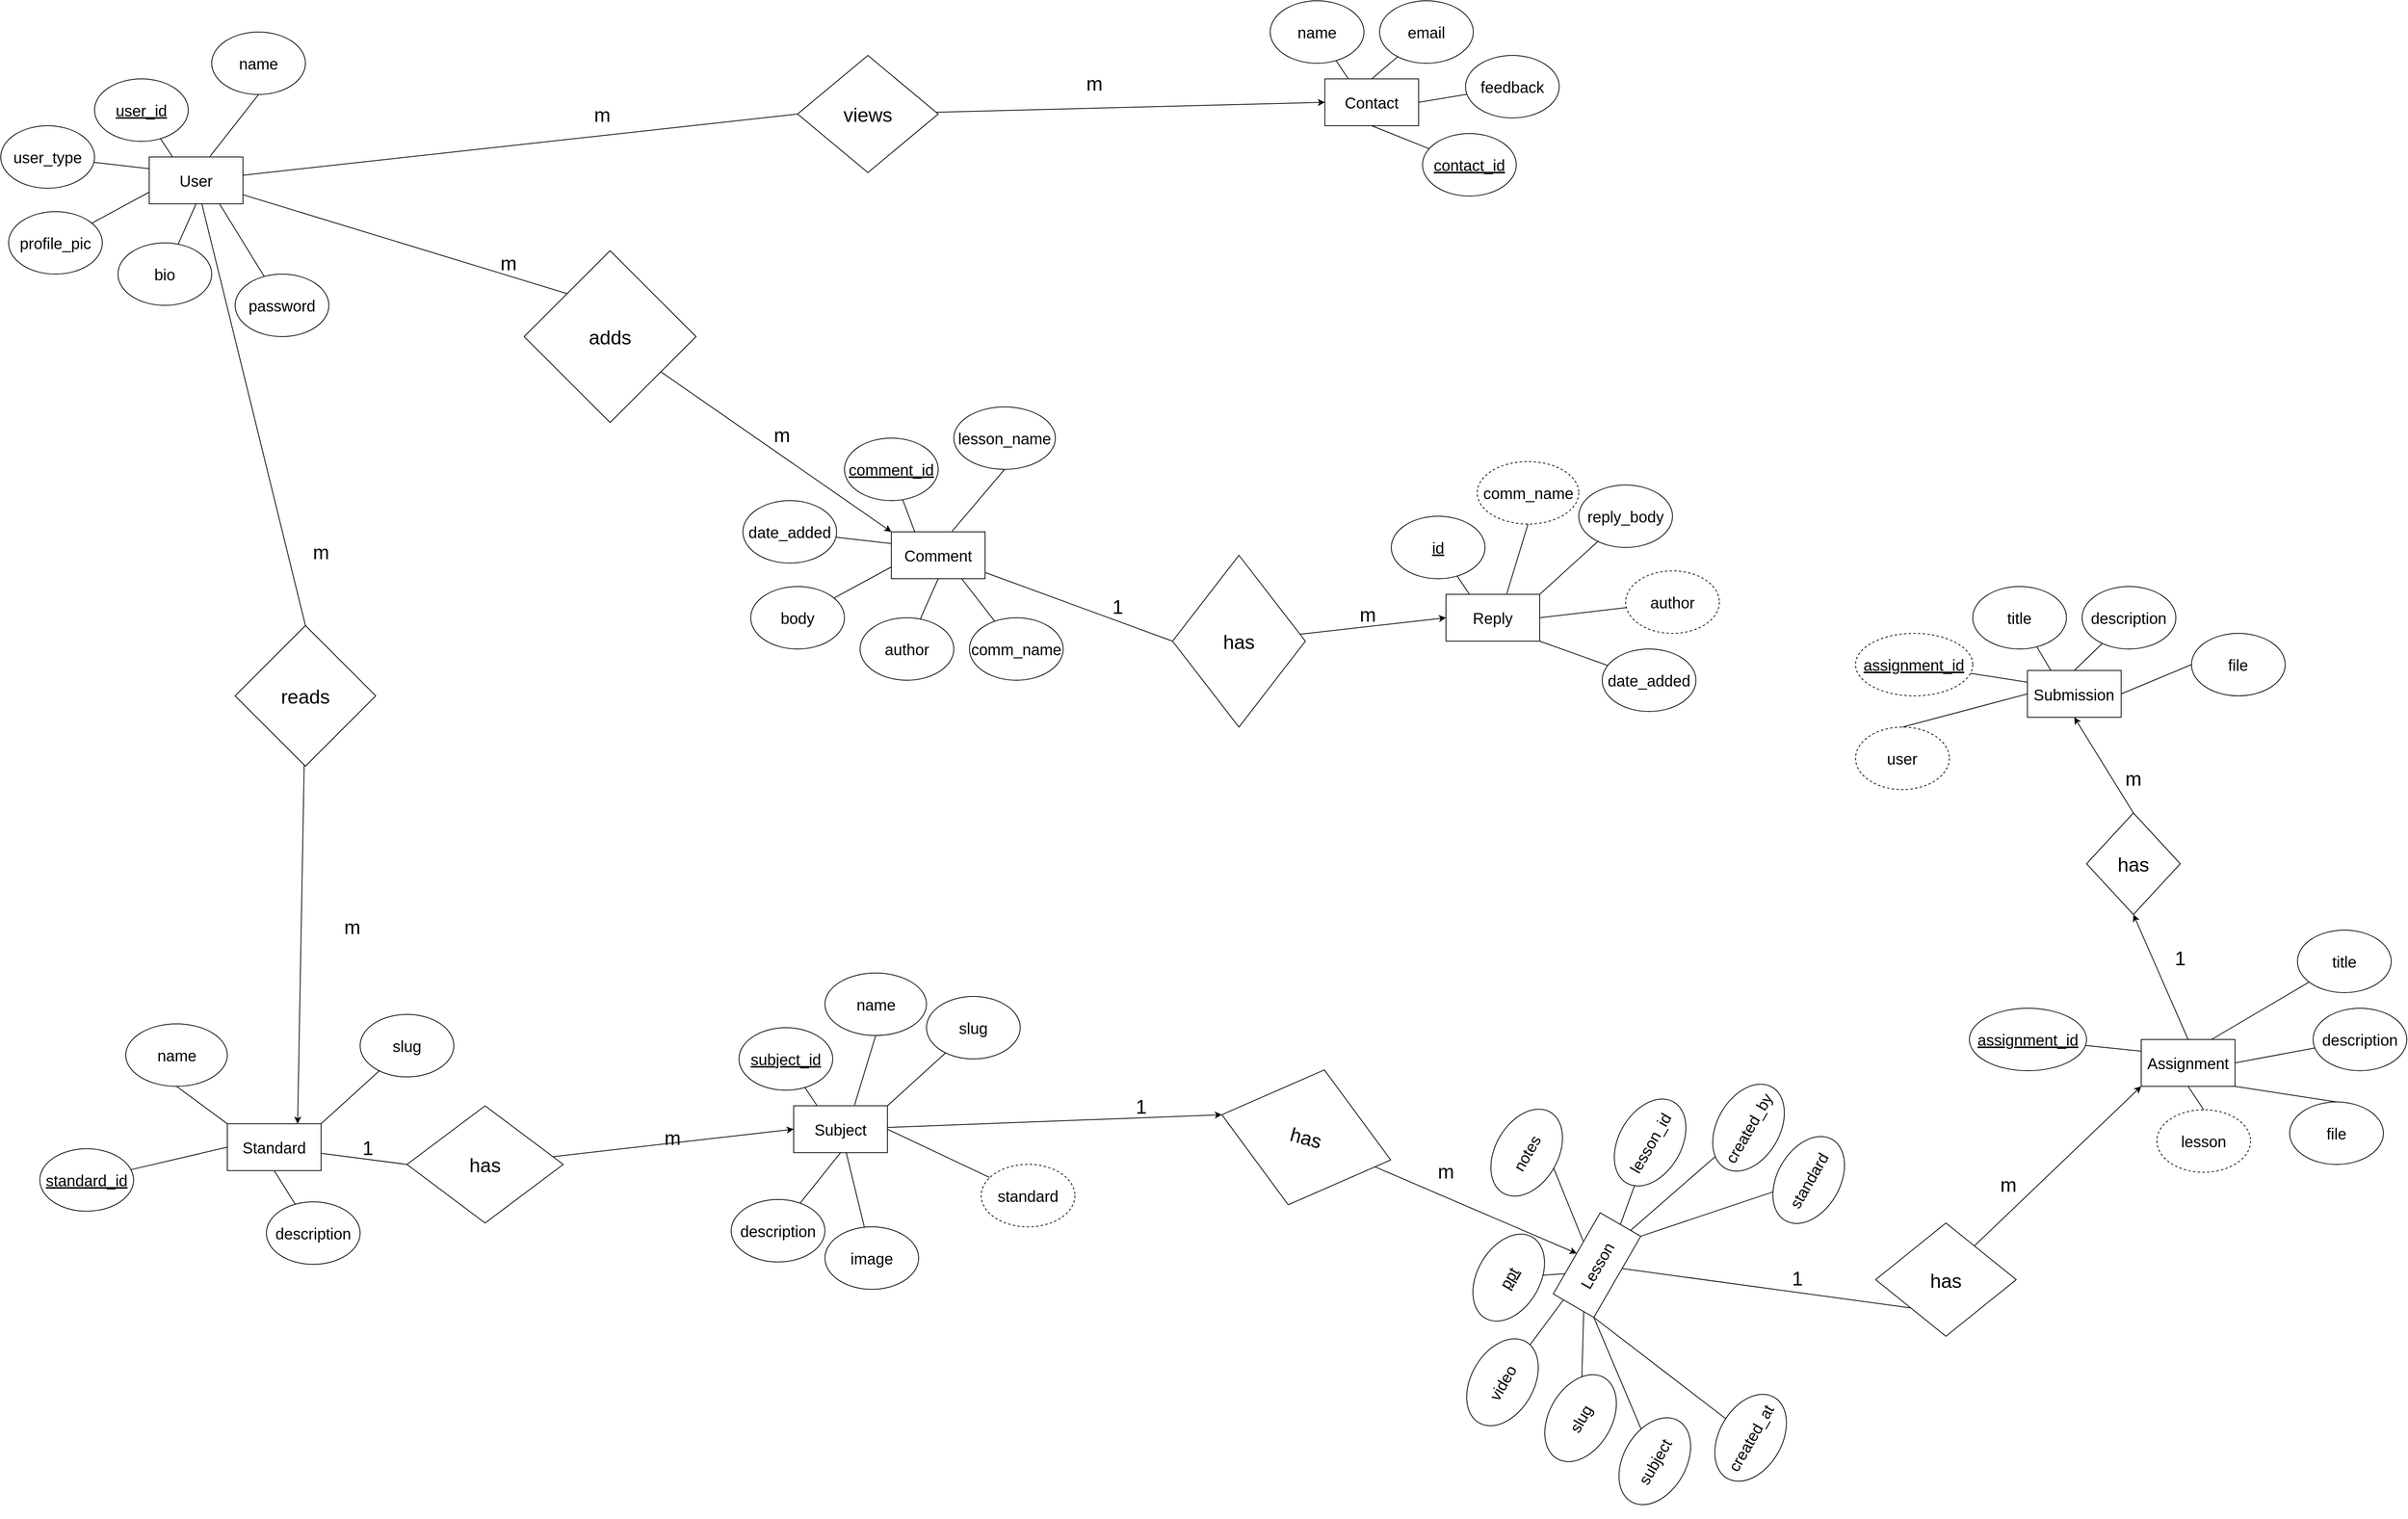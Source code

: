 <mxfile>
    <diagram id="Q6H8XPNYbtDZHGbil2yH" name="Page-1">
        <mxGraphModel dx="2422" dy="650" grid="1" gridSize="10" guides="1" tooltips="1" connect="1" arrows="1" fold="1" page="1" pageScale="1" pageWidth="850" pageHeight="1100" math="0" shadow="0">
            <root>
                <mxCell id="0"/>
                <mxCell id="1" parent="0"/>
                <mxCell id="144" value="" style="group" parent="1" vertex="1" connectable="0">
                    <mxGeometry x="-30" y="160" width="420" height="390" as="geometry"/>
                </mxCell>
                <mxCell id="4" value="&lt;font style=&quot;font-size: 20px&quot;&gt;User&lt;/font&gt;" style="rounded=0;whiteSpace=wrap;html=1;fontSize=13;" parent="144" vertex="1">
                    <mxGeometry x="190" y="160" width="120" height="60" as="geometry"/>
                </mxCell>
                <mxCell id="38" style="edgeStyle=none;html=1;entryX=0.25;entryY=0;entryDx=0;entryDy=0;fontSize=20;endArrow=0;endFill=1;" parent="144" source="5" target="4" edge="1">
                    <mxGeometry relative="1" as="geometry"/>
                </mxCell>
                <mxCell id="5" value="&lt;u&gt;user_id&lt;/u&gt;" style="ellipse;whiteSpace=wrap;html=1;fontSize=20;" parent="144" vertex="1">
                    <mxGeometry x="120" y="60" width="120" height="80" as="geometry"/>
                </mxCell>
                <mxCell id="39" style="edgeStyle=none;html=1;entryX=0;entryY=0.25;entryDx=0;entryDy=0;fontSize=20;endArrow=0&#10;;endFill=1;" parent="144" source="6" target="4" edge="1">
                    <mxGeometry relative="1" as="geometry"/>
                </mxCell>
                <mxCell id="6" value="user_type" style="ellipse;whiteSpace=wrap;html=1;fontSize=20;" parent="144" vertex="1">
                    <mxGeometry y="120" width="120" height="80" as="geometry"/>
                </mxCell>
                <mxCell id="40" style="edgeStyle=none;html=1;entryX=0;entryY=0.75;entryDx=0;entryDy=0;fontSize=20;endArrow=0;endFill=1;" parent="144" source="7" target="4" edge="1">
                    <mxGeometry relative="1" as="geometry"/>
                </mxCell>
                <mxCell id="7" value="profile_pic" style="ellipse;whiteSpace=wrap;html=1;fontSize=20;" parent="144" vertex="1">
                    <mxGeometry x="10" y="230" width="120" height="80" as="geometry"/>
                </mxCell>
                <mxCell id="41" style="edgeStyle=none;shape=connector;rounded=1;html=1;entryX=0.5;entryY=1;entryDx=0;entryDy=0;labelBackgroundColor=default;fontFamily=Helvetica;fontSize=20;fontColor=default;endArrow=0;endFill=1;strokeColor=default;" parent="144" source="8" target="4" edge="1">
                    <mxGeometry relative="1" as="geometry"/>
                </mxCell>
                <mxCell id="8" value="bio" style="ellipse;whiteSpace=wrap;html=1;fontSize=20;" parent="144" vertex="1">
                    <mxGeometry x="150" y="270" width="120" height="80" as="geometry"/>
                </mxCell>
                <mxCell id="9" value="name" style="ellipse;whiteSpace=wrap;html=1;fontSize=20;" parent="144" vertex="1">
                    <mxGeometry x="270" width="120" height="80" as="geometry"/>
                </mxCell>
                <mxCell id="31" value="" style="endArrow=none;html=1;fontSize=20;exitX=0.649;exitY=-0.014;exitDx=0;exitDy=0;entryX=0.5;entryY=1;entryDx=0;entryDy=0;exitPerimeter=0;" parent="144" source="4" target="9" edge="1">
                    <mxGeometry width="50" height="50" relative="1" as="geometry">
                        <mxPoint x="260" y="120" as="sourcePoint"/>
                        <mxPoint x="310" y="70" as="targetPoint"/>
                    </mxGeometry>
                </mxCell>
                <mxCell id="10" value="password" style="ellipse;whiteSpace=wrap;html=1;fontSize=20;" parent="144" vertex="1">
                    <mxGeometry x="300" y="310" width="120" height="80" as="geometry"/>
                </mxCell>
                <mxCell id="42" style="edgeStyle=none;shape=connector;rounded=1;html=1;entryX=0.75;entryY=1;entryDx=0;entryDy=0;labelBackgroundColor=default;fontFamily=Helvetica;fontSize=20;fontColor=default;endArrow=0;endFill=1;strokeColor=default;" parent="144" source="10" target="4" edge="1">
                    <mxGeometry relative="1" as="geometry"/>
                </mxCell>
                <mxCell id="147" value="" style="group" parent="1" vertex="1" connectable="0">
                    <mxGeometry x="920" y="640" width="410" height="350" as="geometry"/>
                </mxCell>
                <mxCell id="68" value="&lt;font style=&quot;font-size: 20px&quot;&gt;Comment&lt;/font&gt;" style="rounded=0;whiteSpace=wrap;html=1;fontSize=13;" parent="147" vertex="1">
                    <mxGeometry x="190" y="160" width="120" height="60" as="geometry"/>
                </mxCell>
                <mxCell id="69" style="edgeStyle=none;html=1;entryX=0.25;entryY=0;entryDx=0;entryDy=0;fontSize=20;endArrow=0;endFill=1;" parent="147" source="70" target="68" edge="1">
                    <mxGeometry relative="1" as="geometry"/>
                </mxCell>
                <mxCell id="70" value="&lt;u&gt;comment_id&lt;/u&gt;" style="ellipse;whiteSpace=wrap;html=1;fontSize=20;" parent="147" vertex="1">
                    <mxGeometry x="130" y="40" width="120" height="80" as="geometry"/>
                </mxCell>
                <mxCell id="71" style="edgeStyle=none;html=1;entryX=0;entryY=0.25;entryDx=0;entryDy=0;fontSize=20;endArrow=0&#10;;endFill=1;" parent="147" source="72" target="68" edge="1">
                    <mxGeometry relative="1" as="geometry"/>
                </mxCell>
                <mxCell id="72" value="date_added" style="ellipse;whiteSpace=wrap;html=1;fontSize=20;" parent="147" vertex="1">
                    <mxGeometry y="120" width="120" height="80" as="geometry"/>
                </mxCell>
                <mxCell id="73" style="edgeStyle=none;html=1;entryX=0;entryY=0.75;entryDx=0;entryDy=0;fontSize=20;endArrow=0;endFill=1;" parent="147" source="74" target="68" edge="1">
                    <mxGeometry relative="1" as="geometry"/>
                </mxCell>
                <mxCell id="74" value="body" style="ellipse;whiteSpace=wrap;html=1;fontSize=20;" parent="147" vertex="1">
                    <mxGeometry x="10" y="230" width="120" height="80" as="geometry"/>
                </mxCell>
                <mxCell id="75" style="edgeStyle=none;shape=connector;rounded=1;html=1;entryX=0.5;entryY=1;entryDx=0;entryDy=0;labelBackgroundColor=default;fontFamily=Helvetica;fontSize=20;fontColor=default;endArrow=0;endFill=1;strokeColor=default;" parent="147" source="76" target="68" edge="1">
                    <mxGeometry relative="1" as="geometry"/>
                </mxCell>
                <mxCell id="76" value="author" style="ellipse;whiteSpace=wrap;html=1;fontSize=20;" parent="147" vertex="1">
                    <mxGeometry x="150" y="270" width="120" height="80" as="geometry"/>
                </mxCell>
                <mxCell id="77" value="lesson_name" style="ellipse;whiteSpace=wrap;html=1;fontSize=20;" parent="147" vertex="1">
                    <mxGeometry x="270" width="130" height="80" as="geometry"/>
                </mxCell>
                <mxCell id="78" style="edgeStyle=none;shape=connector;rounded=1;html=1;entryX=0.75;entryY=1;entryDx=0;entryDy=0;labelBackgroundColor=default;fontFamily=Helvetica;fontSize=20;fontColor=default;endArrow=0;endFill=1;strokeColor=default;" parent="147" source="79" target="68" edge="1">
                    <mxGeometry relative="1" as="geometry"/>
                </mxCell>
                <mxCell id="79" value="comm_name" style="ellipse;whiteSpace=wrap;html=1;fontSize=20;" parent="147" vertex="1">
                    <mxGeometry x="290" y="270" width="120" height="80" as="geometry"/>
                </mxCell>
                <mxCell id="80" value="" style="endArrow=none;html=1;fontSize=20;exitX=0.649;exitY=-0.014;exitDx=0;exitDy=0;entryX=0.5;entryY=1;entryDx=0;entryDy=0;exitPerimeter=0;" parent="147" source="68" target="77" edge="1">
                    <mxGeometry width="50" height="50" relative="1" as="geometry">
                        <mxPoint x="260" y="120" as="sourcePoint"/>
                        <mxPoint x="310" y="70" as="targetPoint"/>
                    </mxGeometry>
                </mxCell>
                <mxCell id="149" value="" style="group" parent="1" vertex="1" connectable="0">
                    <mxGeometry x="1750" y="710" width="420" height="320" as="geometry"/>
                </mxCell>
                <mxCell id="81" value="&lt;font style=&quot;font-size: 20px&quot;&gt;Reply&lt;/font&gt;" style="rounded=0;whiteSpace=wrap;html=1;fontSize=13;" parent="149" vertex="1">
                    <mxGeometry x="70" y="170" width="120" height="60" as="geometry"/>
                </mxCell>
                <mxCell id="82" style="edgeStyle=none;html=1;entryX=0.25;entryY=0;entryDx=0;entryDy=0;fontSize=20;endArrow=0;endFill=1;" parent="149" source="83" target="81" edge="1">
                    <mxGeometry relative="1" as="geometry"/>
                </mxCell>
                <mxCell id="83" value="&lt;u&gt;id&lt;/u&gt;" style="ellipse;whiteSpace=wrap;html=1;fontSize=20;" parent="149" vertex="1">
                    <mxGeometry y="70" width="120" height="80" as="geometry"/>
                </mxCell>
                <mxCell id="84" style="edgeStyle=none;html=1;entryX=1;entryY=1;entryDx=0;entryDy=0;fontSize=20;endArrow=0&#10;;endFill=1;" parent="149" source="85" target="81" edge="1">
                    <mxGeometry relative="1" as="geometry"/>
                </mxCell>
                <mxCell id="85" value="date_added" style="ellipse;whiteSpace=wrap;html=1;fontSize=20;" parent="149" vertex="1">
                    <mxGeometry x="270" y="240" width="120" height="80" as="geometry"/>
                </mxCell>
                <mxCell id="88" style="edgeStyle=none;shape=connector;rounded=1;html=1;entryX=1;entryY=0.5;entryDx=0;entryDy=0;labelBackgroundColor=default;fontFamily=Helvetica;fontSize=20;fontColor=default;endArrow=0;endFill=1;strokeColor=default;" parent="149" source="89" target="81" edge="1">
                    <mxGeometry relative="1" as="geometry"/>
                </mxCell>
                <mxCell id="89" value="author" style="ellipse;whiteSpace=wrap;html=1;fontSize=20;dashed=1;" parent="149" vertex="1">
                    <mxGeometry x="300" y="140" width="120" height="80" as="geometry"/>
                </mxCell>
                <mxCell id="90" value="comm_name" style="ellipse;whiteSpace=dotted;html=1;fontSize=20;dashed=1;" parent="149" vertex="1">
                    <mxGeometry x="110" width="130" height="80" as="geometry"/>
                </mxCell>
                <mxCell id="91" style="edgeStyle=none;shape=connector;rounded=1;html=1;entryX=1;entryY=0;entryDx=0;entryDy=0;labelBackgroundColor=default;fontFamily=Helvetica;fontSize=20;fontColor=default;endArrow=0;endFill=1;strokeColor=default;" parent="149" source="92" target="81" edge="1">
                    <mxGeometry relative="1" as="geometry"/>
                </mxCell>
                <mxCell id="92" value="reply_body" style="ellipse;whiteSpace=wrap;html=1;fontSize=20;" parent="149" vertex="1">
                    <mxGeometry x="240" y="30" width="120" height="80" as="geometry"/>
                </mxCell>
                <mxCell id="93" value="" style="endArrow=none;html=1;fontSize=20;exitX=0.649;exitY=-0.014;exitDx=0;exitDy=0;entryX=0.5;entryY=1;entryDx=0;entryDy=0;exitPerimeter=0;" parent="149" source="81" target="90" edge="1">
                    <mxGeometry width="50" height="50" relative="1" as="geometry">
                        <mxPoint x="140" y="130" as="sourcePoint"/>
                        <mxPoint x="190" y="80" as="targetPoint"/>
                    </mxGeometry>
                </mxCell>
                <mxCell id="157" style="edgeStyle=none;rounded=0;html=1;entryX=0;entryY=0;entryDx=0;entryDy=0;fontSize=25;startArrow=none;" parent="1" source="158" target="68" edge="1">
                    <mxGeometry relative="1" as="geometry"/>
                </mxCell>
                <mxCell id="158" value="adds" style="rhombus;whiteSpace=wrap;html=1;fontSize=25;" parent="1" vertex="1">
                    <mxGeometry x="640" y="440" width="220" height="220" as="geometry"/>
                </mxCell>
                <mxCell id="159" value="" style="edgeStyle=none;rounded=0;html=1;entryX=0;entryY=0;entryDx=0;entryDy=0;fontSize=25;endArrow=none;" parent="1" source="4" target="158" edge="1">
                    <mxGeometry relative="1" as="geometry">
                        <mxPoint x="293.729" y="210" as="sourcePoint"/>
                        <mxPoint x="1110" y="770" as="targetPoint"/>
                    </mxGeometry>
                </mxCell>
                <mxCell id="160" style="edgeStyle=none;rounded=0;html=1;entryX=0;entryY=0.5;entryDx=0;entryDy=0;fontSize=25;startArrow=none;" parent="1" source="161" target="81" edge="1">
                    <mxGeometry relative="1" as="geometry"/>
                </mxCell>
                <mxCell id="161" value="has" style="rhombus;whiteSpace=wrap;html=1;fontSize=25;" parent="1" vertex="1">
                    <mxGeometry x="1470" y="830" width="170" height="220" as="geometry"/>
                </mxCell>
                <mxCell id="162" value="" style="edgeStyle=none;rounded=0;html=1;entryX=0;entryY=0.5;entryDx=0;entryDy=0;fontSize=25;endArrow=none;" parent="1" source="68" target="161" edge="1">
                    <mxGeometry relative="1" as="geometry">
                        <mxPoint x="1230" y="812.353" as="sourcePoint"/>
                        <mxPoint x="1850" y="940" as="targetPoint"/>
                    </mxGeometry>
                </mxCell>
                <mxCell id="215" value="" style="group" parent="1" vertex="1" connectable="0">
                    <mxGeometry x="1475" y="120" width="490" height="160" as="geometry"/>
                </mxCell>
                <mxCell id="216" value="&lt;font style=&quot;font-size: 20px&quot;&gt;Contact&lt;/font&gt;" style="rounded=0;whiteSpace=wrap;html=1;fontSize=13;" parent="215" vertex="1">
                    <mxGeometry x="190" y="100" width="120" height="60" as="geometry"/>
                </mxCell>
                <mxCell id="217" style="edgeStyle=none;shape=connector;rounded=1;html=1;entryX=0.25;entryY=0;entryDx=0;entryDy=0;labelBackgroundColor=default;fontFamily=Helvetica;fontSize=20;fontColor=default;endArrow=0;endFill=1;strokeColor=default;" parent="215" source="218" target="216" edge="1">
                    <mxGeometry relative="1" as="geometry"/>
                </mxCell>
                <mxCell id="218" value="name" style="ellipse;whiteSpace=wrap;html=1;fontSize=20;" parent="215" vertex="1">
                    <mxGeometry x="120" width="120" height="80" as="geometry"/>
                </mxCell>
                <mxCell id="221" style="edgeStyle=none;shape=connector;rounded=1;html=1;entryX=0.5;entryY=0;entryDx=0;entryDy=0;labelBackgroundColor=default;fontFamily=Helvetica;fontSize=20;fontColor=default;endArrow=0;endFill=1;strokeColor=default;" parent="215" source="222" target="216" edge="1">
                    <mxGeometry relative="1" as="geometry"/>
                </mxCell>
                <mxCell id="222" value="email" style="ellipse;whiteSpace=wrap;html=1;fontSize=20;" parent="215" vertex="1">
                    <mxGeometry x="260" width="120" height="80" as="geometry"/>
                </mxCell>
                <mxCell id="223" style="edgeStyle=none;shape=connector;rounded=1;html=1;entryX=1;entryY=0.5;entryDx=0;entryDy=0;labelBackgroundColor=default;fontFamily=Helvetica;fontSize=20;fontColor=default;endArrow=0;endFill=1;strokeColor=default;" parent="215" source="224" target="216" edge="1">
                    <mxGeometry relative="1" as="geometry"/>
                </mxCell>
                <mxCell id="224" value="feedback" style="ellipse;whiteSpace=wrap;html=1;fontSize=20;" parent="215" vertex="1">
                    <mxGeometry x="370" y="70" width="120" height="80" as="geometry"/>
                </mxCell>
                <mxCell id="225" value="" style="group" parent="1" vertex="1" connectable="0">
                    <mxGeometry x="190" y="1387.91" width="360" height="350" as="geometry"/>
                </mxCell>
                <mxCell id="226" value="&lt;font style=&quot;font-size: 20px&quot;&gt;Standard&lt;/font&gt;" style="rounded=0;whiteSpace=wrap;html=1;fontSize=13;" parent="225" vertex="1">
                    <mxGeometry x="70" y="170" width="120" height="60" as="geometry"/>
                </mxCell>
                <mxCell id="230" style="edgeStyle=none;shape=connector;rounded=1;html=1;entryX=1;entryY=0;entryDx=0;entryDy=0;labelBackgroundColor=default;fontFamily=Helvetica;fontSize=20;fontColor=default;endArrow=0;endFill=1;strokeColor=default;" parent="225" source="231" target="226" edge="1">
                    <mxGeometry relative="1" as="geometry"/>
                </mxCell>
                <mxCell id="231" value="slug" style="ellipse;whiteSpace=wrap;html=1;fontSize=20;" parent="225" vertex="1">
                    <mxGeometry x="240" y="30" width="120" height="80" as="geometry"/>
                </mxCell>
                <mxCell id="233" style="edgeStyle=none;html=1;entryX=0.5;entryY=1;entryDx=0;entryDy=0;fontSize=20;endArrow=0&#10;;endFill=1;" parent="225" source="234" target="226" edge="1">
                    <mxGeometry relative="1" as="geometry">
                        <mxPoint x="40" y="260" as="targetPoint"/>
                    </mxGeometry>
                </mxCell>
                <mxCell id="234" value="description" style="ellipse;whiteSpace=wrap;html=1;fontSize=20;" parent="225" vertex="1">
                    <mxGeometry x="120" y="270" width="120" height="80" as="geometry"/>
                </mxCell>
                <mxCell id="229" value="name" style="ellipse;whiteSpace=dotted;html=1;fontSize=20;" parent="225" vertex="1">
                    <mxGeometry x="-60" y="42.09" width="130" height="80" as="geometry"/>
                </mxCell>
                <mxCell id="232" value="" style="endArrow=none;html=1;fontSize=20;exitX=0;exitY=0;exitDx=0;exitDy=0;entryX=0.5;entryY=1;entryDx=0;entryDy=0;" parent="225" source="226" target="229" edge="1">
                    <mxGeometry width="50" height="50" relative="1" as="geometry">
                        <mxPoint x="130" y="232.09" as="sourcePoint"/>
                        <mxPoint x="180" y="182.09" as="targetPoint"/>
                    </mxGeometry>
                </mxCell>
                <mxCell id="404" value="1" style="text;html=1;strokeColor=none;fillColor=none;align=center;verticalAlign=middle;whiteSpace=wrap;rounded=0;fontSize=25;" vertex="1" parent="225">
                    <mxGeometry x="220" y="185" width="60" height="30" as="geometry"/>
                </mxCell>
                <mxCell id="235" value="" style="group" parent="1" vertex="1" connectable="0">
                    <mxGeometry x="915" y="1364.91" width="420" height="405" as="geometry"/>
                </mxCell>
                <mxCell id="236" value="&lt;font style=&quot;font-size: 20px&quot;&gt;Subject&lt;/font&gt;" style="rounded=0;whiteSpace=wrap;html=1;fontSize=13;" parent="235" vertex="1">
                    <mxGeometry x="70" y="170" width="120" height="60" as="geometry"/>
                </mxCell>
                <mxCell id="237" style="edgeStyle=none;html=1;entryX=0.25;entryY=0;entryDx=0;entryDy=0;fontSize=20;endArrow=0;endFill=1;" parent="235" source="238" target="236" edge="1">
                    <mxGeometry relative="1" as="geometry"/>
                </mxCell>
                <mxCell id="238" value="&lt;u&gt;subject_id&lt;/u&gt;" style="ellipse;whiteSpace=wrap;html=1;fontSize=20;" parent="235" vertex="1">
                    <mxGeometry y="70" width="120" height="80" as="geometry"/>
                </mxCell>
                <mxCell id="241" style="edgeStyle=none;shape=connector;rounded=1;html=1;entryX=1;entryY=0.5;entryDx=0;entryDy=0;labelBackgroundColor=default;fontFamily=Helvetica;fontSize=20;fontColor=default;endArrow=0;endFill=1;strokeColor=default;" parent="235" source="242" target="236" edge="1">
                    <mxGeometry relative="1" as="geometry"/>
                </mxCell>
                <mxCell id="242" value="standard" style="ellipse;whiteSpace=wrap;html=1;fontSize=20;dashed=1;" parent="235" vertex="1">
                    <mxGeometry x="310" y="245" width="120" height="80" as="geometry"/>
                </mxCell>
                <mxCell id="243" value="name" style="ellipse;whiteSpace=dotted;html=1;fontSize=20;" parent="235" vertex="1">
                    <mxGeometry x="110" width="130" height="80" as="geometry"/>
                </mxCell>
                <mxCell id="244" style="edgeStyle=none;shape=connector;rounded=1;html=1;entryX=1;entryY=0;entryDx=0;entryDy=0;labelBackgroundColor=default;fontFamily=Helvetica;fontSize=20;fontColor=default;endArrow=0;endFill=1;strokeColor=default;" parent="235" source="245" target="236" edge="1">
                    <mxGeometry relative="1" as="geometry"/>
                </mxCell>
                <mxCell id="245" value="slug" style="ellipse;whiteSpace=wrap;html=1;fontSize=20;" parent="235" vertex="1">
                    <mxGeometry x="240" y="30" width="120" height="80" as="geometry"/>
                </mxCell>
                <mxCell id="246" value="" style="endArrow=none;html=1;fontSize=20;exitX=0.649;exitY=-0.014;exitDx=0;exitDy=0;entryX=0.5;entryY=1;entryDx=0;entryDy=0;exitPerimeter=0;" parent="235" source="236" target="243" edge="1">
                    <mxGeometry width="50" height="50" relative="1" as="geometry">
                        <mxPoint x="140" y="130" as="sourcePoint"/>
                        <mxPoint x="190" y="80" as="targetPoint"/>
                    </mxGeometry>
                </mxCell>
                <mxCell id="247" style="edgeStyle=none;html=1;entryX=0.5;entryY=1;entryDx=0;entryDy=0;fontSize=20;endArrow=0&#10;;endFill=1;" parent="235" source="248" target="236" edge="1">
                    <mxGeometry relative="1" as="geometry">
                        <mxPoint x="40" y="260" as="targetPoint"/>
                    </mxGeometry>
                </mxCell>
                <mxCell id="248" value="description" style="ellipse;whiteSpace=wrap;html=1;fontSize=20;" parent="235" vertex="1">
                    <mxGeometry x="-10" y="290" width="120" height="80" as="geometry"/>
                </mxCell>
                <mxCell id="240" value="image" style="ellipse;whiteSpace=wrap;html=1;fontSize=20;" parent="235" vertex="1">
                    <mxGeometry x="110" y="325" width="120" height="80" as="geometry"/>
                </mxCell>
                <mxCell id="239" style="edgeStyle=none;html=1;fontSize=20;endArrow=0&#10;;endFill=1;" parent="235" source="240" target="236" edge="1">
                    <mxGeometry relative="1" as="geometry"/>
                </mxCell>
                <mxCell id="327" value="" style="group" parent="1" vertex="1" connectable="0">
                    <mxGeometry x="2490" y="1350" width="530" height="270" as="geometry"/>
                </mxCell>
                <mxCell id="328" value="&lt;font style=&quot;font-size: 20px&quot;&gt;Assignment&lt;/font&gt;" style="rounded=0;whiteSpace=wrap;html=1;fontSize=13;" parent="327" vertex="1">
                    <mxGeometry x="220" y="100" width="120" height="60" as="geometry"/>
                </mxCell>
                <mxCell id="329" style="edgeStyle=none;shape=connector;rounded=1;html=1;entryX=0.75;entryY=0;entryDx=0;entryDy=0;labelBackgroundColor=default;fontFamily=Helvetica;fontSize=20;fontColor=default;endArrow=0;endFill=1;strokeColor=default;" parent="327" source="330" target="328" edge="1">
                    <mxGeometry relative="1" as="geometry"/>
                </mxCell>
                <mxCell id="330" value="title" style="ellipse;whiteSpace=wrap;html=1;fontSize=20;" parent="327" vertex="1">
                    <mxGeometry x="420" y="-40" width="120" height="80" as="geometry"/>
                </mxCell>
                <mxCell id="331" style="edgeStyle=none;shape=connector;rounded=1;html=1;entryX=0;entryY=0.25;entryDx=0;entryDy=0;labelBackgroundColor=default;fontFamily=Helvetica;fontSize=20;fontColor=default;endArrow=0;endFill=1;strokeColor=default;" parent="327" source="332" target="328" edge="1">
                    <mxGeometry relative="1" as="geometry"/>
                </mxCell>
                <mxCell id="332" value="&lt;u&gt;assignment_id&lt;/u&gt;" style="ellipse;whiteSpace=wrap;html=1;fontSize=20;" parent="327" vertex="1">
                    <mxGeometry y="60" width="150" height="80" as="geometry"/>
                </mxCell>
                <mxCell id="333" style="edgeStyle=none;shape=connector;rounded=1;html=1;entryX=1;entryY=0.5;entryDx=0;entryDy=0;labelBackgroundColor=default;fontFamily=Helvetica;fontSize=20;fontColor=default;endArrow=0;endFill=1;strokeColor=default;" parent="327" source="334" target="328" edge="1">
                    <mxGeometry relative="1" as="geometry"/>
                </mxCell>
                <mxCell id="334" value="description" style="ellipse;whiteSpace=wrap;html=1;fontSize=20;" parent="327" vertex="1">
                    <mxGeometry x="440" y="60" width="120" height="80" as="geometry"/>
                </mxCell>
                <mxCell id="337" value="&lt;font style=&quot;font-size: 20px&quot;&gt;file&lt;/font&gt;" style="ellipse;whiteSpace=wrap;html=1;" parent="327" vertex="1">
                    <mxGeometry x="410" y="180" width="120" height="80" as="geometry"/>
                </mxCell>
                <mxCell id="338" value="&lt;font style=&quot;font-size: 20px&quot;&gt;lesson&lt;/font&gt;" style="ellipse;whiteSpace=wrap;html=1;dashed=1;" parent="327" vertex="1">
                    <mxGeometry x="240" y="190" width="120" height="80" as="geometry"/>
                </mxCell>
                <mxCell id="339" style="edgeStyle=none;shape=connector;rounded=1;html=1;entryX=0.5;entryY=1;entryDx=0;entryDy=0;labelBackgroundColor=default;fontFamily=Helvetica;fontSize=20;fontColor=default;endArrow=0;endFill=1;strokeColor=default;exitX=0.5;exitY=0;exitDx=0;exitDy=0;" parent="327" source="338" target="328" edge="1">
                    <mxGeometry relative="1" as="geometry">
                        <mxPoint x="149.824" y="130.118" as="sourcePoint"/>
                        <mxPoint x="230" y="155" as="targetPoint"/>
                    </mxGeometry>
                </mxCell>
                <mxCell id="340" style="edgeStyle=none;shape=connector;rounded=1;html=1;entryX=1;entryY=1;entryDx=0;entryDy=0;labelBackgroundColor=default;fontFamily=Helvetica;fontSize=20;fontColor=default;endArrow=0;endFill=1;strokeColor=default;exitX=0.5;exitY=0;exitDx=0;exitDy=0;" parent="327" source="337" target="328" edge="1">
                    <mxGeometry relative="1" as="geometry">
                        <mxPoint x="380" y="200" as="sourcePoint"/>
                        <mxPoint x="360" y="170" as="targetPoint"/>
                        <Array as="points"/>
                    </mxGeometry>
                </mxCell>
                <mxCell id="375" style="edgeStyle=none;rounded=0;html=1;entryX=0;entryY=1;entryDx=0;entryDy=0;fontSize=25;startArrow=none;" parent="1" source="376" target="328" edge="1">
                    <mxGeometry relative="1" as="geometry">
                        <Array as="points">
                            <mxPoint x="2480" y="1730"/>
                        </Array>
                    </mxGeometry>
                </mxCell>
                <mxCell id="341" value="&lt;font style=&quot;font-size: 20px&quot;&gt;Lesson&lt;/font&gt;" style="rounded=0;whiteSpace=wrap;html=1;fontSize=13;rotation=-60;" parent="1" vertex="1">
                    <mxGeometry x="1953.326" y="1708.905" width="120" height="60" as="geometry"/>
                </mxCell>
                <mxCell id="342" style="edgeStyle=none;html=1;entryX=0.25;entryY=0;entryDx=0;entryDy=0;fontSize=20;endArrow=0;endFill=1;" parent="1" source="343" target="341" edge="1">
                    <mxGeometry relative="1" as="geometry"/>
                </mxCell>
                <mxCell id="343" value="&lt;u&gt;ppt&lt;/u&gt;" style="ellipse;whiteSpace=wrap;html=1;fontSize=20;rotation=-60;" parent="1" vertex="1">
                    <mxGeometry x="1840.326" y="1714.905" width="120" height="80" as="geometry"/>
                </mxCell>
                <mxCell id="344" style="edgeStyle=none;html=1;entryX=0;entryY=0.25;entryDx=0;entryDy=0;fontSize=20;endArrow=0&#10;;endFill=1;" parent="1" source="345" target="341" edge="1">
                    <mxGeometry relative="1" as="geometry"/>
                </mxCell>
                <mxCell id="345" value="video" style="ellipse;whiteSpace=wrap;html=1;fontSize=20;rotation=-60;" parent="1" vertex="1">
                    <mxGeometry x="1832.326" y="1848.905" width="120" height="80" as="geometry"/>
                </mxCell>
                <mxCell id="346" style="edgeStyle=none;html=1;entryX=0;entryY=0.75;entryDx=0;entryDy=0;fontSize=20;endArrow=0;endFill=1;" parent="1" source="347" target="341" edge="1">
                    <mxGeometry relative="1" as="geometry"/>
                </mxCell>
                <mxCell id="347" value="slug" style="ellipse;whiteSpace=wrap;html=1;fontSize=20;rotation=-60;" parent="1" vertex="1">
                    <mxGeometry x="1932.326" y="1894.905" width="120" height="80" as="geometry"/>
                </mxCell>
                <mxCell id="349" value="notes" style="ellipse;whiteSpace=wrap;html=1;fontSize=20;rotation=-60;" parent="1" vertex="1">
                    <mxGeometry x="1863.326" y="1554.905" width="120" height="80" as="geometry"/>
                </mxCell>
                <mxCell id="350" style="edgeStyle=none;shape=connector;rounded=1;html=1;entryX=0;entryY=1;entryDx=0;entryDy=0;labelBackgroundColor=default;fontFamily=Helvetica;fontSize=20;fontColor=default;endArrow=0;endFill=1;strokeColor=default;" parent="1" source="351" target="341" edge="1">
                    <mxGeometry relative="1" as="geometry"/>
                </mxCell>
                <mxCell id="351" value="subject" style="ellipse;whiteSpace=wrap;html=1;fontSize=20;rotation=-60;" parent="1" vertex="1">
                    <mxGeometry x="2027.326" y="1949.995" width="120" height="80" as="geometry"/>
                </mxCell>
                <mxCell id="352" value="" style="endArrow=none;html=1;fontSize=20;exitX=0.649;exitY=-0.014;exitDx=0;exitDy=0;entryX=0.5;entryY=1;entryDx=0;entryDy=0;exitPerimeter=0;" parent="1" source="341" target="349" edge="1">
                    <mxGeometry width="50" height="50" relative="1" as="geometry">
                        <mxPoint x="528.326" y="421.355" as="sourcePoint"/>
                        <mxPoint x="509.326" y="353.355" as="targetPoint"/>
                    </mxGeometry>
                </mxCell>
                <mxCell id="353" style="edgeStyle=none;shape=connector;rounded=1;html=1;entryX=1;entryY=0.5;entryDx=0;entryDy=0;labelBackgroundColor=default;fontFamily=Helvetica;fontSize=20;fontColor=default;endArrow=0;endFill=1;strokeColor=default;" parent="1" source="354" target="341" edge="1">
                    <mxGeometry relative="1" as="geometry"/>
                </mxCell>
                <mxCell id="354" value="lesson_id" style="ellipse;whiteSpace=wrap;html=1;fontFamily=Helvetica;fontSize=20;fontColor=default;rotation=-60;" parent="1" vertex="1">
                    <mxGeometry x="2021.326" y="1541.905" width="120" height="80" as="geometry"/>
                </mxCell>
                <mxCell id="355" style="edgeStyle=none;shape=connector;rounded=1;html=1;entryX=1;entryY=0.75;entryDx=0;entryDy=0;labelBackgroundColor=default;fontFamily=Helvetica;fontSize=20;fontColor=default;endArrow=0;endFill=1;strokeColor=default;" parent="1" source="356" target="341" edge="1">
                    <mxGeometry relative="1" as="geometry"/>
                </mxCell>
                <mxCell id="356" value="created_by" style="ellipse;whiteSpace=wrap;html=1;fontFamily=Helvetica;fontSize=20;fontColor=default;rotation=-60;" parent="1" vertex="1">
                    <mxGeometry x="2147.326" y="1522.905" width="120" height="80" as="geometry"/>
                </mxCell>
                <mxCell id="357" style="edgeStyle=none;shape=connector;rounded=1;html=1;entryX=1;entryY=1;entryDx=0;entryDy=0;labelBackgroundColor=default;fontFamily=Helvetica;fontSize=20;fontColor=default;endArrow=0;endFill=1;strokeColor=default;" parent="1" source="358" target="341" edge="1">
                    <mxGeometry relative="1" as="geometry"/>
                </mxCell>
                <mxCell id="358" value="standard" style="ellipse;whiteSpace=wrap;html=1;fontFamily=Helvetica;fontSize=20;fontColor=default;rotation=-60;" parent="1" vertex="1">
                    <mxGeometry x="2224.326" y="1589.905" width="120" height="80" as="geometry"/>
                </mxCell>
                <mxCell id="359" style="edgeStyle=none;shape=connector;rounded=1;html=1;entryX=0;entryY=1;entryDx=0;entryDy=0;labelBackgroundColor=default;fontFamily=Helvetica;fontSize=20;fontColor=default;endArrow=0;endFill=1;strokeColor=default;" parent="1" source="360" target="341" edge="1">
                    <mxGeometry relative="1" as="geometry"/>
                </mxCell>
                <mxCell id="360" value="created_at" style="ellipse;whiteSpace=wrap;html=1;fontFamily=Helvetica;fontSize=20;fontColor=default;rotation=-60;" parent="1" vertex="1">
                    <mxGeometry x="2149.996" y="1919.995" width="120" height="80" as="geometry"/>
                </mxCell>
                <mxCell id="361" style="edgeStyle=none;rounded=0;html=1;entryX=0.5;entryY=0;entryDx=0;entryDy=0;fontSize=20;startArrow=none;" parent="1" source="362" target="341" edge="1">
                    <mxGeometry relative="1" as="geometry"/>
                </mxCell>
                <mxCell id="362" value="&lt;font style=&quot;font-size: 25px&quot;&gt;has&lt;/font&gt;" style="rhombus;whiteSpace=wrap;html=1;fontSize=20;rotation=15;" parent="1" vertex="1">
                    <mxGeometry x="1529.326" y="1485.905" width="223.72" height="178.79" as="geometry"/>
                </mxCell>
                <mxCell id="365" style="edgeStyle=none;rounded=0;html=1;entryX=0;entryY=0.5;entryDx=0;entryDy=0;fontSize=25;" parent="1" source="236" target="362" edge="1">
                    <mxGeometry relative="1" as="geometry"/>
                </mxCell>
                <mxCell id="366" style="edgeStyle=none;rounded=0;html=1;entryX=0;entryY=0.5;entryDx=0;entryDy=0;fontSize=25;startArrow=none;" parent="1" source="367" target="236" edge="1">
                    <mxGeometry relative="1" as="geometry"/>
                </mxCell>
                <mxCell id="367" value="has" style="rhombus;whiteSpace=wrap;html=1;fontSize=25;" parent="1" vertex="1">
                    <mxGeometry x="490" y="1535" width="200" height="150" as="geometry"/>
                </mxCell>
                <mxCell id="368" value="" style="edgeStyle=none;rounded=0;html=1;entryX=0;entryY=0.5;entryDx=0;entryDy=0;fontSize=25;endArrow=none;" parent="1" source="226" target="367" edge="1">
                    <mxGeometry relative="1" as="geometry">
                        <mxPoint x="370" y="1688.364" as="sourcePoint"/>
                        <mxPoint x="860" y="1675" as="targetPoint"/>
                    </mxGeometry>
                </mxCell>
                <mxCell id="228" value="&lt;u&gt;standard_id&lt;/u&gt;" style="ellipse;whiteSpace=wrap;html=1;fontSize=20;" parent="1" vertex="1">
                    <mxGeometry x="20" y="1589.91" width="120" height="80" as="geometry"/>
                </mxCell>
                <mxCell id="227" style="edgeStyle=none;html=1;entryX=0;entryY=0.5;entryDx=0;entryDy=0;fontSize=20;endArrow=0;endFill=1;" parent="1" source="228" target="226" edge="1">
                    <mxGeometry relative="1" as="geometry"/>
                </mxCell>
                <mxCell id="369" style="edgeStyle=none;rounded=0;html=1;fontSize=25;entryX=0.75;entryY=0;entryDx=0;entryDy=0;startArrow=none;" parent="1" source="370" target="226" edge="1">
                    <mxGeometry relative="1" as="geometry">
                        <mxPoint x="340" y="1531.111" as="targetPoint"/>
                    </mxGeometry>
                </mxCell>
                <mxCell id="370" value="reads" style="rhombus;whiteSpace=wrap;html=1;fontSize=25;" parent="1" vertex="1">
                    <mxGeometry x="270" y="920" width="180" height="180" as="geometry"/>
                </mxCell>
                <mxCell id="371" value="" style="edgeStyle=none;rounded=0;html=1;fontSize=25;entryX=0.5;entryY=0;entryDx=0;entryDy=0;endArrow=none;" parent="1" source="4" target="370" edge="1">
                    <mxGeometry relative="1" as="geometry">
                        <mxPoint x="340" y="1660" as="targetPoint"/>
                        <mxPoint x="271.443" y="235" as="sourcePoint"/>
                    </mxGeometry>
                </mxCell>
                <mxCell id="372" style="edgeStyle=none;rounded=0;html=1;entryX=0;entryY=0.5;entryDx=0;entryDy=0;fontSize=25;startArrow=none;" parent="1" source="373" target="216" edge="1">
                    <mxGeometry relative="1" as="geometry"/>
                </mxCell>
                <mxCell id="373" value="views" style="rhombus;whiteSpace=wrap;html=1;fontSize=25;" parent="1" vertex="1">
                    <mxGeometry x="990" y="190" width="180" height="150" as="geometry"/>
                </mxCell>
                <mxCell id="374" value="" style="edgeStyle=none;rounded=0;html=1;entryX=0;entryY=0.5;entryDx=0;entryDy=0;fontSize=25;endArrow=none;" parent="1" source="4" target="373" edge="1">
                    <mxGeometry relative="1" as="geometry">
                        <mxPoint x="330" y="207.422" as="sourcePoint"/>
                        <mxPoint x="1880" y="270" as="targetPoint"/>
                    </mxGeometry>
                </mxCell>
                <mxCell id="376" value="has" style="rhombus;whiteSpace=wrap;html=1;fontSize=25;" parent="1" vertex="1">
                    <mxGeometry x="2370" y="1685" width="180" height="145" as="geometry"/>
                </mxCell>
                <mxCell id="377" value="" style="edgeStyle=none;rounded=0;html=1;entryX=0;entryY=1;entryDx=0;entryDy=0;fontSize=25;endArrow=none;" parent="1" source="341" target="376" edge="1">
                    <mxGeometry relative="1" as="geometry">
                        <mxPoint x="2048.353" y="1738.237" as="sourcePoint"/>
                        <mxPoint x="2665" y="1500" as="targetPoint"/>
                        <Array as="points"/>
                    </mxGeometry>
                </mxCell>
                <mxCell id="378" value="m" style="text;html=1;strokeColor=none;fillColor=none;align=center;verticalAlign=middle;whiteSpace=wrap;rounded=0;fontSize=25;" parent="1" vertex="1">
                    <mxGeometry x="710" y="250" width="60" height="30" as="geometry"/>
                </mxCell>
                <mxCell id="379" value="m" style="text;html=1;strokeColor=none;fillColor=none;align=center;verticalAlign=middle;whiteSpace=wrap;rounded=0;fontSize=25;" parent="1" vertex="1">
                    <mxGeometry x="1340" y="210" width="60" height="30" as="geometry"/>
                </mxCell>
                <mxCell id="380" value="" style="group" parent="1" vertex="1" connectable="0">
                    <mxGeometry x="2344.33" y="870" width="530" height="365" as="geometry"/>
                </mxCell>
                <mxCell id="381" value="&lt;font style=&quot;font-size: 20px&quot;&gt;Submission&lt;/font&gt;" style="rounded=0;whiteSpace=wrap;html=1;fontSize=13;" parent="380" vertex="1">
                    <mxGeometry x="220" y="107.5" width="120" height="60" as="geometry"/>
                </mxCell>
                <mxCell id="382" style="edgeStyle=none;shape=connector;rounded=1;html=1;entryX=0.25;entryY=0;entryDx=0;entryDy=0;labelBackgroundColor=default;fontFamily=Helvetica;fontSize=20;fontColor=default;endArrow=0;endFill=1;strokeColor=default;" parent="380" source="383" target="381" edge="1">
                    <mxGeometry relative="1" as="geometry"/>
                </mxCell>
                <mxCell id="383" value="title" style="ellipse;whiteSpace=wrap;html=1;fontSize=20;" parent="380" vertex="1">
                    <mxGeometry x="150" width="120" height="80" as="geometry"/>
                </mxCell>
                <mxCell id="384" style="edgeStyle=none;shape=connector;rounded=1;html=1;entryX=0;entryY=0.25;entryDx=0;entryDy=0;labelBackgroundColor=default;fontFamily=Helvetica;fontSize=20;fontColor=default;endArrow=0;endFill=1;strokeColor=default;" parent="380" source="385" target="381" edge="1">
                    <mxGeometry relative="1" as="geometry"/>
                </mxCell>
                <mxCell id="385" value="&lt;u&gt;assignment_id&lt;/u&gt;" style="ellipse;whiteSpace=wrap;html=1;fontSize=20;dashed=1;" parent="380" vertex="1">
                    <mxGeometry y="60" width="150" height="80" as="geometry"/>
                </mxCell>
                <mxCell id="386" style="edgeStyle=none;shape=connector;rounded=1;html=1;entryX=0.5;entryY=0;entryDx=0;entryDy=0;labelBackgroundColor=default;fontFamily=Helvetica;fontSize=20;fontColor=default;endArrow=0;endFill=1;strokeColor=default;" parent="380" source="387" target="381" edge="1">
                    <mxGeometry relative="1" as="geometry"/>
                </mxCell>
                <mxCell id="387" value="description" style="ellipse;whiteSpace=wrap;html=1;fontSize=20;" parent="380" vertex="1">
                    <mxGeometry x="290" width="120" height="80" as="geometry"/>
                </mxCell>
                <mxCell id="388" value="&lt;font style=&quot;font-size: 20px&quot;&gt;file&lt;/font&gt;" style="ellipse;whiteSpace=wrap;html=1;" parent="380" vertex="1">
                    <mxGeometry x="430" y="60" width="120" height="80" as="geometry"/>
                </mxCell>
                <mxCell id="389" value="&lt;font style=&quot;font-size: 20px&quot;&gt;user&lt;/font&gt;" style="ellipse;whiteSpace=wrap;html=1;dashed=1;" parent="380" vertex="1">
                    <mxGeometry y="180" width="120" height="80" as="geometry"/>
                </mxCell>
                <mxCell id="390" style="edgeStyle=none;shape=connector;rounded=1;html=1;entryX=0;entryY=0.5;entryDx=0;entryDy=0;labelBackgroundColor=default;fontFamily=Helvetica;fontSize=20;fontColor=default;endArrow=0;endFill=1;strokeColor=default;exitX=0.5;exitY=0;exitDx=0;exitDy=0;" parent="380" source="389" target="381" edge="1">
                    <mxGeometry relative="1" as="geometry">
                        <mxPoint x="149.824" y="130.118" as="sourcePoint"/>
                        <mxPoint x="230" y="155" as="targetPoint"/>
                    </mxGeometry>
                </mxCell>
                <mxCell id="391" style="edgeStyle=none;shape=connector;rounded=1;html=1;entryX=1;entryY=0.5;entryDx=0;entryDy=0;labelBackgroundColor=default;fontFamily=Helvetica;fontSize=20;fontColor=default;endArrow=0;endFill=1;strokeColor=default;exitX=0;exitY=0.5;exitDx=0;exitDy=0;" parent="380" source="388" target="381" edge="1">
                    <mxGeometry relative="1" as="geometry">
                        <mxPoint x="380" y="200" as="sourcePoint"/>
                        <mxPoint x="360" y="170" as="targetPoint"/>
                        <Array as="points"/>
                    </mxGeometry>
                </mxCell>
                <mxCell id="415" style="edgeStyle=none;html=1;exitX=0.5;exitY=0;exitDx=0;exitDy=0;entryX=0.5;entryY=1;entryDx=0;entryDy=0;" edge="1" parent="380" source="393" target="381">
                    <mxGeometry relative="1" as="geometry"/>
                </mxCell>
                <mxCell id="393" value="has" style="rhombus;whiteSpace=wrap;html=1;fontSize=25;" parent="380" vertex="1">
                    <mxGeometry x="295.67" y="290" width="120" height="130" as="geometry"/>
                </mxCell>
                <mxCell id="220" value="&lt;u&gt;contact_id&lt;/u&gt;" style="ellipse;whiteSpace=wrap;html=1;fontSize=20;" parent="1" vertex="1">
                    <mxGeometry x="1790" y="290" width="120" height="80" as="geometry"/>
                </mxCell>
                <mxCell id="219" style="edgeStyle=none;shape=connector;rounded=1;html=1;entryX=0.5;entryY=1;entryDx=0;entryDy=0;labelBackgroundColor=default;fontFamily=Helvetica;fontSize=20;fontColor=default;endArrow=0;endFill=1;strokeColor=default;" parent="1" source="220" target="216" edge="1">
                    <mxGeometry relative="1" as="geometry"/>
                </mxCell>
                <mxCell id="397" value="m" style="text;html=1;strokeColor=none;fillColor=none;align=center;verticalAlign=middle;whiteSpace=wrap;rounded=0;fontSize=25;" vertex="1" parent="1">
                    <mxGeometry x="590" y="440" width="60" height="30" as="geometry"/>
                </mxCell>
                <mxCell id="398" value="m" style="text;html=1;strokeColor=none;fillColor=none;align=center;verticalAlign=middle;whiteSpace=wrap;rounded=0;fontSize=25;" vertex="1" parent="1">
                    <mxGeometry x="940" y="660" width="60" height="30" as="geometry"/>
                </mxCell>
                <mxCell id="399" value="1" style="text;html=1;strokeColor=none;fillColor=none;align=center;verticalAlign=middle;whiteSpace=wrap;rounded=0;fontSize=25;" vertex="1" parent="1">
                    <mxGeometry x="1370" y="880" width="60" height="30" as="geometry"/>
                </mxCell>
                <mxCell id="401" value="m" style="text;html=1;strokeColor=none;fillColor=none;align=center;verticalAlign=middle;whiteSpace=wrap;rounded=0;fontSize=25;" vertex="1" parent="1">
                    <mxGeometry x="1690" y="890" width="60" height="30" as="geometry"/>
                </mxCell>
                <mxCell id="402" value="m" style="text;html=1;strokeColor=none;fillColor=none;align=center;verticalAlign=middle;whiteSpace=wrap;rounded=0;fontSize=25;" vertex="1" parent="1">
                    <mxGeometry x="350" y="810" width="60" height="30" as="geometry"/>
                </mxCell>
                <mxCell id="403" value="m" style="text;html=1;strokeColor=none;fillColor=none;align=center;verticalAlign=middle;whiteSpace=wrap;rounded=0;fontSize=25;" vertex="1" parent="1">
                    <mxGeometry x="390" y="1290" width="60" height="30" as="geometry"/>
                </mxCell>
                <mxCell id="406" value="m" style="text;html=1;strokeColor=none;fillColor=none;align=center;verticalAlign=middle;whiteSpace=wrap;rounded=0;fontSize=25;" vertex="1" parent="1">
                    <mxGeometry x="800" y="1560" width="60" height="30" as="geometry"/>
                </mxCell>
                <mxCell id="407" value="1" style="text;html=1;strokeColor=none;fillColor=none;align=center;verticalAlign=middle;whiteSpace=wrap;rounded=0;fontSize=25;" vertex="1" parent="1">
                    <mxGeometry x="1400" y="1520" width="60" height="30" as="geometry"/>
                </mxCell>
                <mxCell id="408" value="m" style="text;html=1;strokeColor=none;fillColor=none;align=center;verticalAlign=middle;whiteSpace=wrap;rounded=0;fontSize=25;" vertex="1" parent="1">
                    <mxGeometry x="1790" y="1602.91" width="60" height="30" as="geometry"/>
                </mxCell>
                <mxCell id="409" value="1" style="text;html=1;strokeColor=none;fillColor=none;align=center;verticalAlign=middle;whiteSpace=wrap;rounded=0;fontSize=25;" vertex="1" parent="1">
                    <mxGeometry x="2240" y="1740" width="60" height="30" as="geometry"/>
                </mxCell>
                <mxCell id="410" value="m" style="text;html=1;strokeColor=none;fillColor=none;align=center;verticalAlign=middle;whiteSpace=wrap;rounded=0;fontSize=25;" vertex="1" parent="1">
                    <mxGeometry x="2510" y="1620" width="60" height="30" as="geometry"/>
                </mxCell>
                <mxCell id="411" value="1" style="text;html=1;strokeColor=none;fillColor=none;align=center;verticalAlign=middle;whiteSpace=wrap;rounded=0;fontSize=25;" vertex="1" parent="1">
                    <mxGeometry x="2730" y="1330" width="60" height="30" as="geometry"/>
                </mxCell>
                <mxCell id="412" value="m" style="text;html=1;strokeColor=none;fillColor=none;align=center;verticalAlign=middle;whiteSpace=wrap;rounded=0;fontSize=25;" vertex="1" parent="1">
                    <mxGeometry x="2670" y="1100" width="60" height="30" as="geometry"/>
                </mxCell>
                <mxCell id="414" style="edgeStyle=none;html=1;exitX=0.5;exitY=0;exitDx=0;exitDy=0;entryX=0.5;entryY=1;entryDx=0;entryDy=0;" edge="1" parent="1" source="328" target="393">
                    <mxGeometry relative="1" as="geometry"/>
                </mxCell>
            </root>
        </mxGraphModel>
    </diagram>
</mxfile>